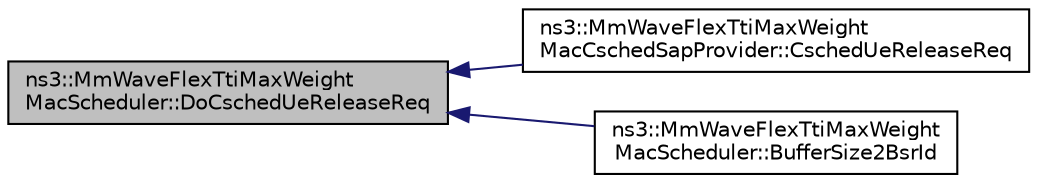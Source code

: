 digraph "ns3::MmWaveFlexTtiMaxWeightMacScheduler::DoCschedUeReleaseReq"
{
  edge [fontname="Helvetica",fontsize="10",labelfontname="Helvetica",labelfontsize="10"];
  node [fontname="Helvetica",fontsize="10",shape=record];
  rankdir="LR";
  Node1 [label="ns3::MmWaveFlexTtiMaxWeight\lMacScheduler::DoCschedUeReleaseReq",height=0.2,width=0.4,color="black", fillcolor="grey75", style="filled", fontcolor="black"];
  Node1 -> Node2 [dir="back",color="midnightblue",fontsize="10",style="solid"];
  Node2 [label="ns3::MmWaveFlexTtiMaxWeight\lMacCschedSapProvider::CschedUeReleaseReq",height=0.2,width=0.4,color="black", fillcolor="white", style="filled",URL="$d7/d42/classns3_1_1MmWaveFlexTtiMaxWeightMacCschedSapProvider.html#a677e8b63178a2d89517eb5b42e385a04"];
  Node1 -> Node3 [dir="back",color="midnightblue",fontsize="10",style="solid"];
  Node3 [label="ns3::MmWaveFlexTtiMaxWeight\lMacScheduler::BufferSize2BsrId",height=0.2,width=0.4,color="black", fillcolor="white", style="filled",URL="$dc/d15/classns3_1_1MmWaveFlexTtiMaxWeightMacScheduler.html#aa0900481ed4eff482d7b6582346fd696"];
}
